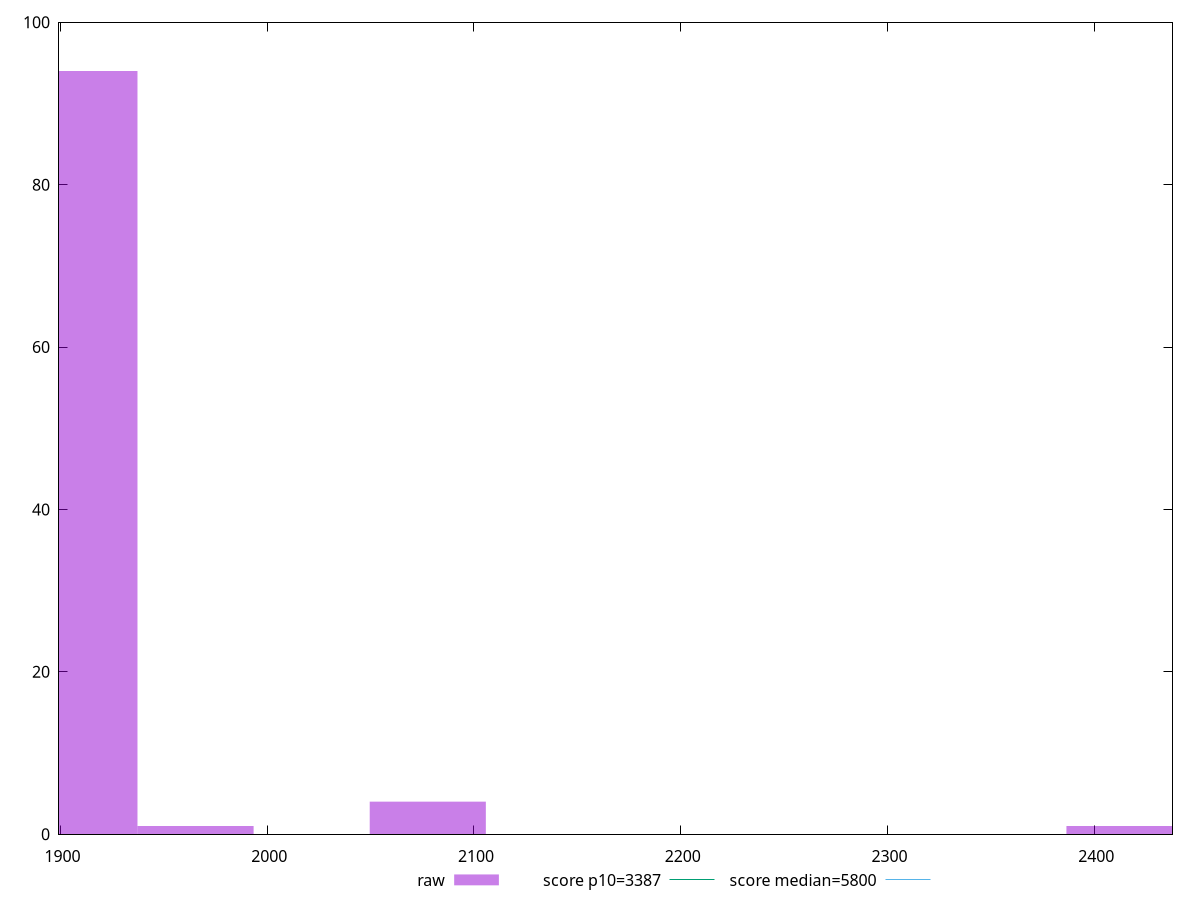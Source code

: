 reset

$raw <<EOF
2414.5697678034912 1
2077.6530560169576 4
1909.1947001236906 94
1965.3474854214462 1
EOF

set key outside below
set boxwidth 56.15278529775561
set xrange [1899.3210000000001:2437.7807442483904]
set yrange [0:100]
set trange [0:100]
set style fill transparent solid 0.5 noborder

set parametric
set terminal svg size 640, 490 enhanced background rgb 'white'
set output "report_00016_2021-02-10T13-31-48.338Z/speed-index/samples/pages+cached+noadtech/raw/histogram.svg"

plot $raw title "raw" with boxes, \
     3387,t title "score p10=3387", \
     5800,t title "score median=5800"

reset
